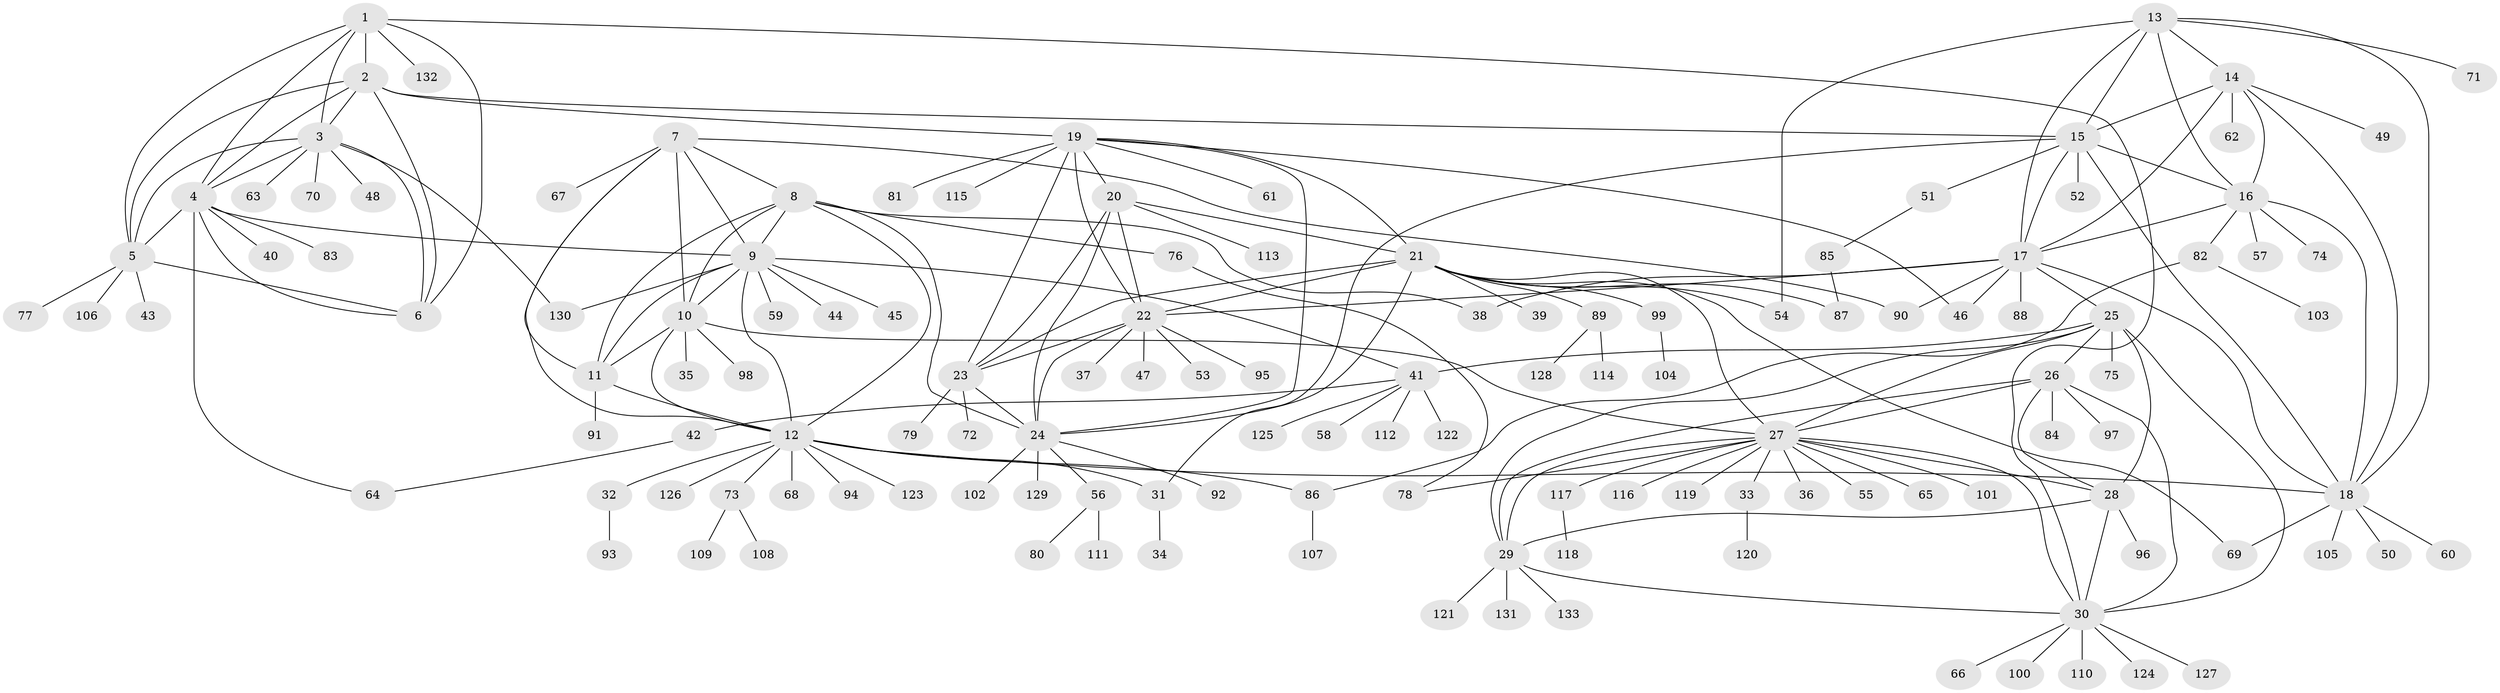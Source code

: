 // Generated by graph-tools (version 1.1) at 2025/15/03/09/25 04:15:48]
// undirected, 133 vertices, 200 edges
graph export_dot {
graph [start="1"]
  node [color=gray90,style=filled];
  1;
  2;
  3;
  4;
  5;
  6;
  7;
  8;
  9;
  10;
  11;
  12;
  13;
  14;
  15;
  16;
  17;
  18;
  19;
  20;
  21;
  22;
  23;
  24;
  25;
  26;
  27;
  28;
  29;
  30;
  31;
  32;
  33;
  34;
  35;
  36;
  37;
  38;
  39;
  40;
  41;
  42;
  43;
  44;
  45;
  46;
  47;
  48;
  49;
  50;
  51;
  52;
  53;
  54;
  55;
  56;
  57;
  58;
  59;
  60;
  61;
  62;
  63;
  64;
  65;
  66;
  67;
  68;
  69;
  70;
  71;
  72;
  73;
  74;
  75;
  76;
  77;
  78;
  79;
  80;
  81;
  82;
  83;
  84;
  85;
  86;
  87;
  88;
  89;
  90;
  91;
  92;
  93;
  94;
  95;
  96;
  97;
  98;
  99;
  100;
  101;
  102;
  103;
  104;
  105;
  106;
  107;
  108;
  109;
  110;
  111;
  112;
  113;
  114;
  115;
  116;
  117;
  118;
  119;
  120;
  121;
  122;
  123;
  124;
  125;
  126;
  127;
  128;
  129;
  130;
  131;
  132;
  133;
  1 -- 2;
  1 -- 3;
  1 -- 4;
  1 -- 5;
  1 -- 6;
  1 -- 30;
  1 -- 132;
  2 -- 3;
  2 -- 4;
  2 -- 5;
  2 -- 6;
  2 -- 15;
  2 -- 19;
  3 -- 4;
  3 -- 5;
  3 -- 6;
  3 -- 48;
  3 -- 63;
  3 -- 70;
  3 -- 130;
  4 -- 5;
  4 -- 6;
  4 -- 9;
  4 -- 40;
  4 -- 64;
  4 -- 83;
  5 -- 6;
  5 -- 43;
  5 -- 77;
  5 -- 106;
  7 -- 8;
  7 -- 9;
  7 -- 10;
  7 -- 11;
  7 -- 12;
  7 -- 67;
  7 -- 90;
  8 -- 9;
  8 -- 10;
  8 -- 11;
  8 -- 12;
  8 -- 24;
  8 -- 38;
  8 -- 76;
  9 -- 10;
  9 -- 11;
  9 -- 12;
  9 -- 41;
  9 -- 44;
  9 -- 45;
  9 -- 59;
  9 -- 130;
  10 -- 11;
  10 -- 12;
  10 -- 27;
  10 -- 35;
  10 -- 98;
  11 -- 12;
  11 -- 91;
  12 -- 18;
  12 -- 31;
  12 -- 32;
  12 -- 68;
  12 -- 73;
  12 -- 86;
  12 -- 94;
  12 -- 123;
  12 -- 126;
  13 -- 14;
  13 -- 15;
  13 -- 16;
  13 -- 17;
  13 -- 18;
  13 -- 54;
  13 -- 71;
  14 -- 15;
  14 -- 16;
  14 -- 17;
  14 -- 18;
  14 -- 49;
  14 -- 62;
  15 -- 16;
  15 -- 17;
  15 -- 18;
  15 -- 31;
  15 -- 51;
  15 -- 52;
  16 -- 17;
  16 -- 18;
  16 -- 57;
  16 -- 74;
  16 -- 82;
  17 -- 18;
  17 -- 22;
  17 -- 25;
  17 -- 38;
  17 -- 46;
  17 -- 88;
  17 -- 90;
  18 -- 50;
  18 -- 60;
  18 -- 69;
  18 -- 105;
  19 -- 20;
  19 -- 21;
  19 -- 22;
  19 -- 23;
  19 -- 24;
  19 -- 46;
  19 -- 61;
  19 -- 81;
  19 -- 115;
  20 -- 21;
  20 -- 22;
  20 -- 23;
  20 -- 24;
  20 -- 113;
  21 -- 22;
  21 -- 23;
  21 -- 24;
  21 -- 27;
  21 -- 39;
  21 -- 54;
  21 -- 69;
  21 -- 87;
  21 -- 89;
  21 -- 99;
  22 -- 23;
  22 -- 24;
  22 -- 37;
  22 -- 47;
  22 -- 53;
  22 -- 95;
  23 -- 24;
  23 -- 72;
  23 -- 79;
  24 -- 56;
  24 -- 92;
  24 -- 102;
  24 -- 129;
  25 -- 26;
  25 -- 27;
  25 -- 28;
  25 -- 29;
  25 -- 30;
  25 -- 41;
  25 -- 75;
  26 -- 27;
  26 -- 28;
  26 -- 29;
  26 -- 30;
  26 -- 84;
  26 -- 97;
  27 -- 28;
  27 -- 29;
  27 -- 30;
  27 -- 33;
  27 -- 36;
  27 -- 55;
  27 -- 65;
  27 -- 78;
  27 -- 101;
  27 -- 116;
  27 -- 117;
  27 -- 119;
  28 -- 29;
  28 -- 30;
  28 -- 96;
  29 -- 30;
  29 -- 121;
  29 -- 131;
  29 -- 133;
  30 -- 66;
  30 -- 100;
  30 -- 110;
  30 -- 124;
  30 -- 127;
  31 -- 34;
  32 -- 93;
  33 -- 120;
  41 -- 42;
  41 -- 58;
  41 -- 112;
  41 -- 122;
  41 -- 125;
  42 -- 64;
  51 -- 85;
  56 -- 80;
  56 -- 111;
  73 -- 108;
  73 -- 109;
  76 -- 78;
  82 -- 86;
  82 -- 103;
  85 -- 87;
  86 -- 107;
  89 -- 114;
  89 -- 128;
  99 -- 104;
  117 -- 118;
}
